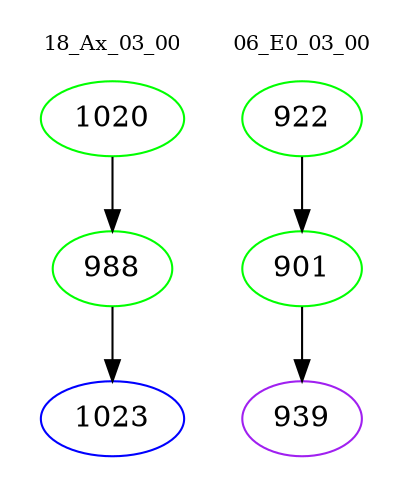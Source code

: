 digraph{
subgraph cluster_0 {
color = white
label = "18_Ax_03_00";
fontsize=10;
T0_1020 [label="1020", color="green"]
T0_1020 -> T0_988 [color="black"]
T0_988 [label="988", color="green"]
T0_988 -> T0_1023 [color="black"]
T0_1023 [label="1023", color="blue"]
}
subgraph cluster_1 {
color = white
label = "06_E0_03_00";
fontsize=10;
T1_922 [label="922", color="green"]
T1_922 -> T1_901 [color="black"]
T1_901 [label="901", color="green"]
T1_901 -> T1_939 [color="black"]
T1_939 [label="939", color="purple"]
}
}
